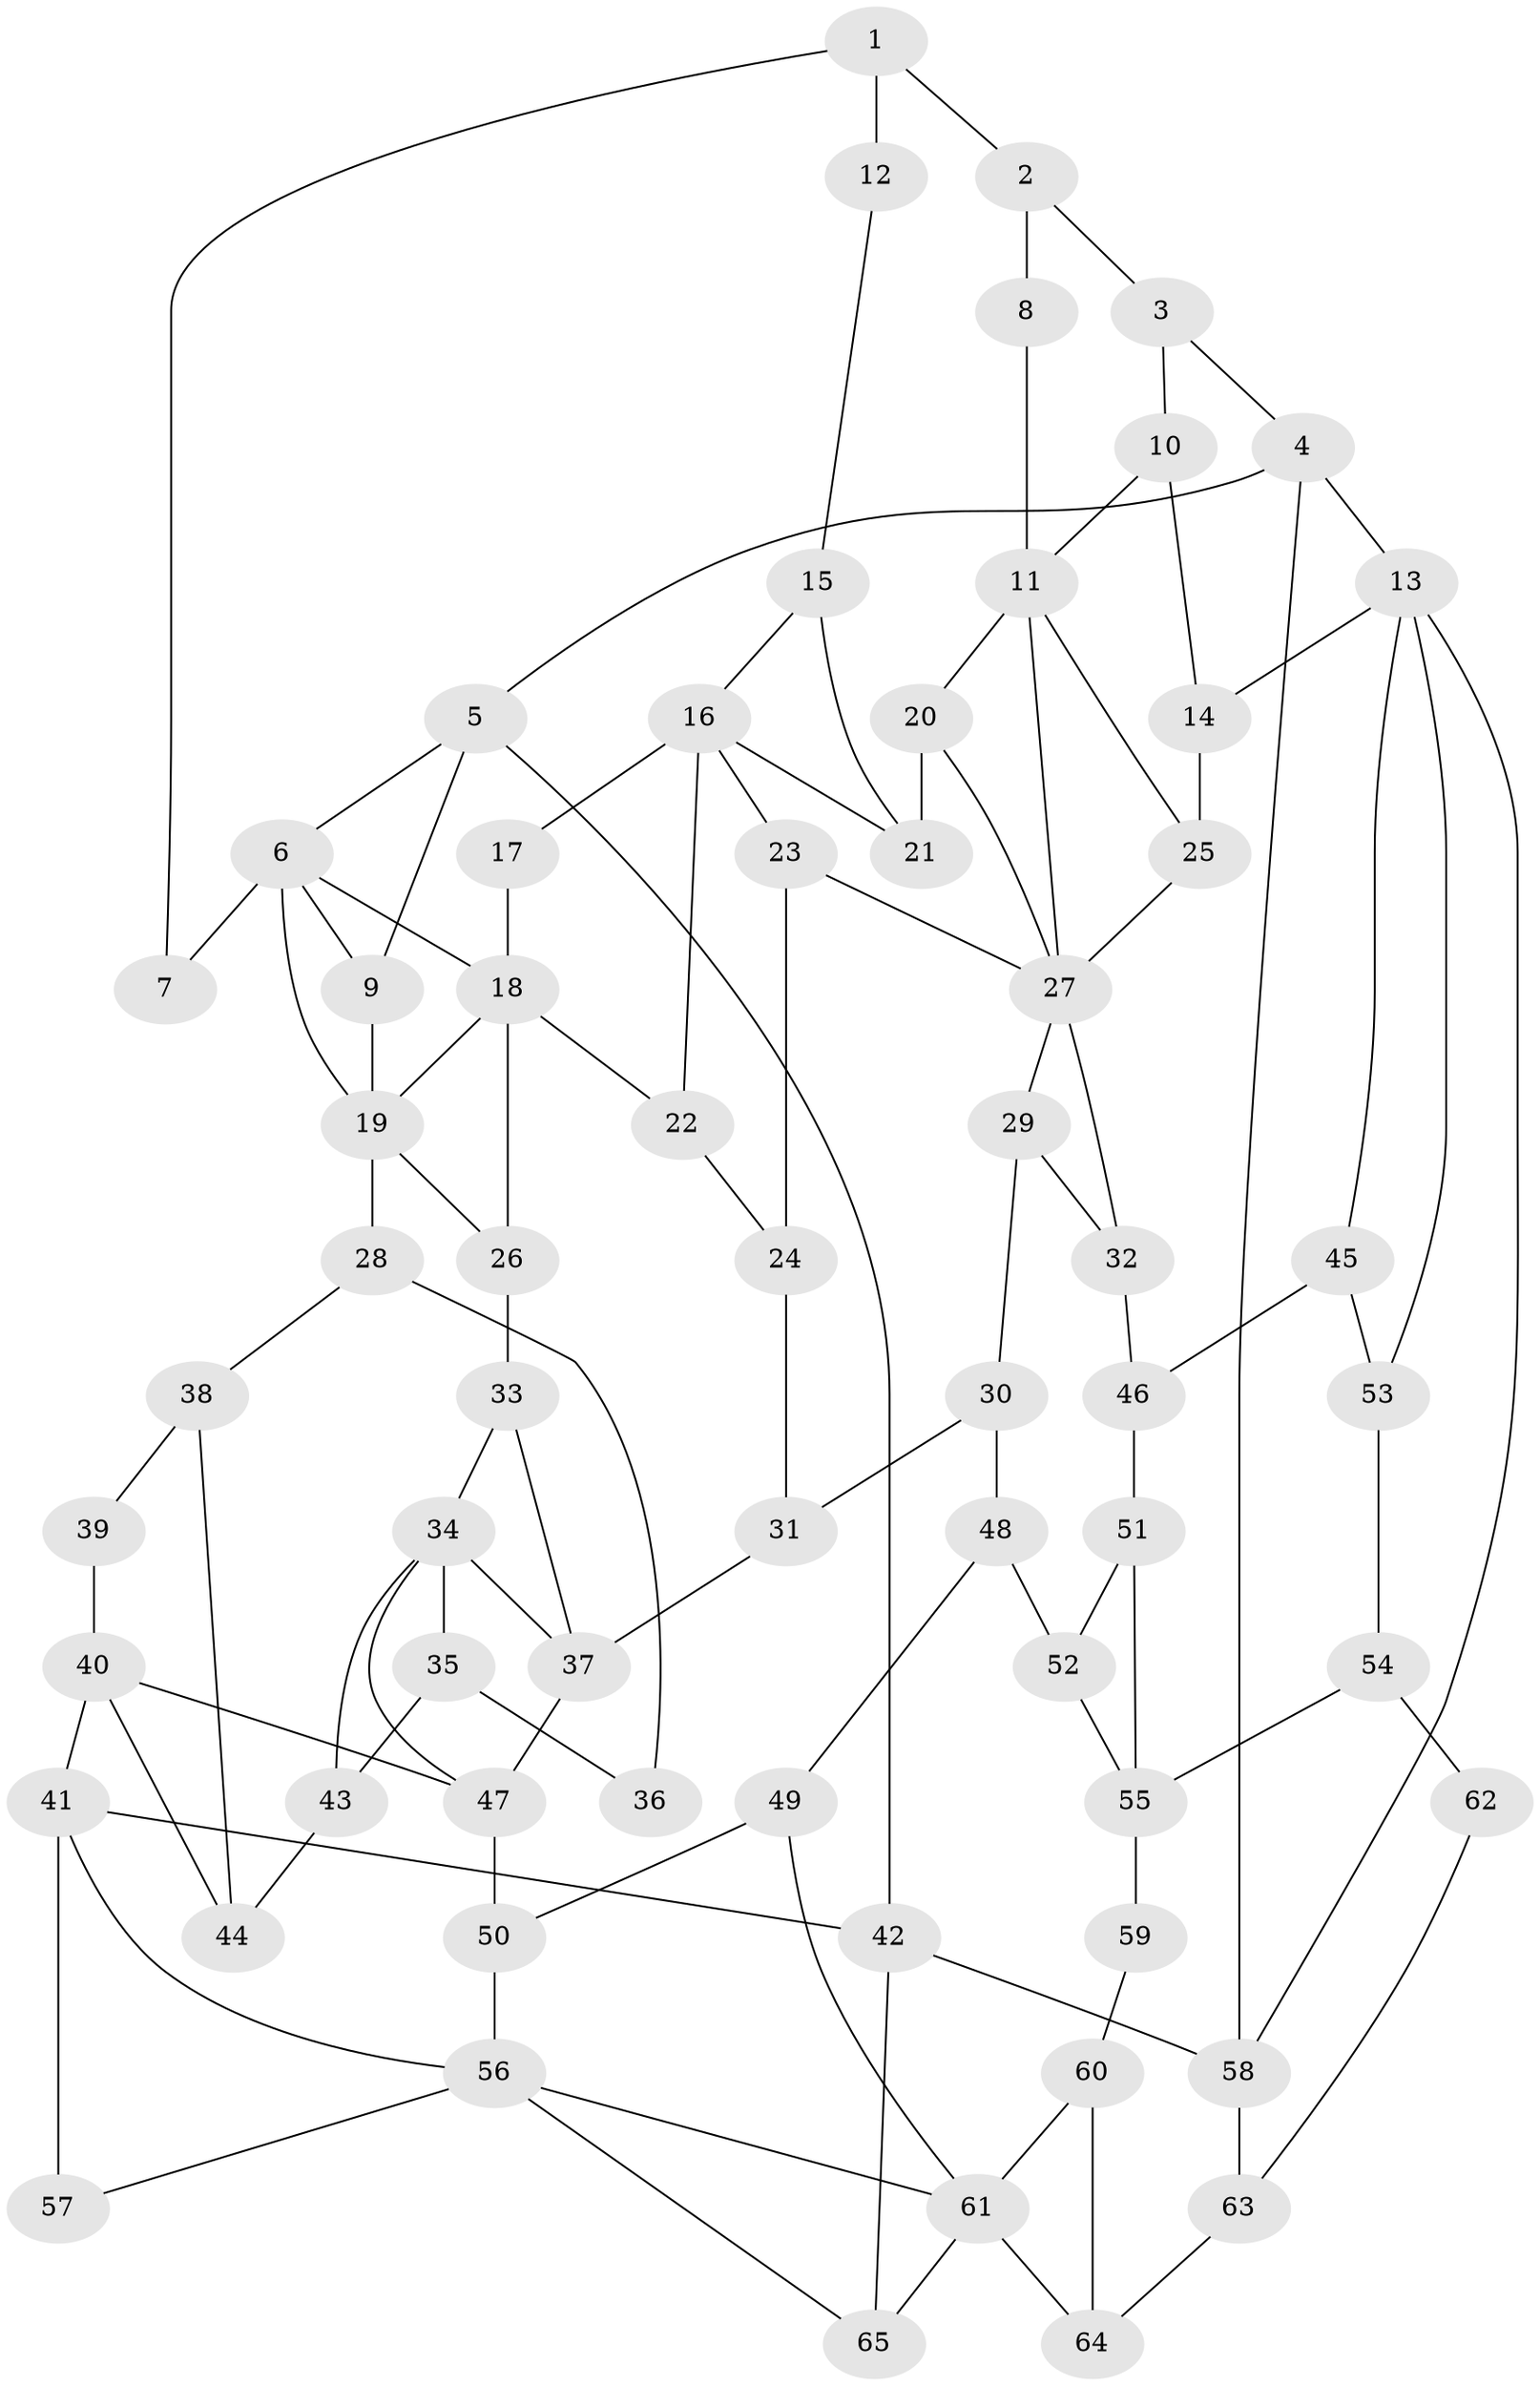 // original degree distribution, {3: 0.015384615384615385, 4: 0.24615384615384617, 5: 0.5076923076923077, 6: 0.23076923076923078}
// Generated by graph-tools (version 1.1) at 2025/38/03/09/25 02:38:51]
// undirected, 65 vertices, 108 edges
graph export_dot {
graph [start="1"]
  node [color=gray90,style=filled];
  1;
  2;
  3;
  4;
  5;
  6;
  7;
  8;
  9;
  10;
  11;
  12;
  13;
  14;
  15;
  16;
  17;
  18;
  19;
  20;
  21;
  22;
  23;
  24;
  25;
  26;
  27;
  28;
  29;
  30;
  31;
  32;
  33;
  34;
  35;
  36;
  37;
  38;
  39;
  40;
  41;
  42;
  43;
  44;
  45;
  46;
  47;
  48;
  49;
  50;
  51;
  52;
  53;
  54;
  55;
  56;
  57;
  58;
  59;
  60;
  61;
  62;
  63;
  64;
  65;
  1 -- 2 [weight=2.0];
  1 -- 7 [weight=1.0];
  1 -- 12 [weight=2.0];
  2 -- 3 [weight=2.0];
  2 -- 8 [weight=2.0];
  3 -- 4 [weight=1.0];
  3 -- 10 [weight=1.0];
  4 -- 5 [weight=1.0];
  4 -- 13 [weight=1.0];
  4 -- 58 [weight=1.0];
  5 -- 6 [weight=1.0];
  5 -- 9 [weight=1.0];
  5 -- 42 [weight=1.0];
  6 -- 7 [weight=2.0];
  6 -- 9 [weight=1.0];
  6 -- 18 [weight=1.0];
  6 -- 19 [weight=1.0];
  8 -- 11 [weight=2.0];
  9 -- 19 [weight=1.0];
  10 -- 11 [weight=1.0];
  10 -- 14 [weight=2.0];
  11 -- 20 [weight=1.0];
  11 -- 25 [weight=1.0];
  11 -- 27 [weight=1.0];
  12 -- 15 [weight=1.0];
  13 -- 14 [weight=2.0];
  13 -- 45 [weight=1.0];
  13 -- 53 [weight=1.0];
  13 -- 58 [weight=1.0];
  14 -- 25 [weight=2.0];
  15 -- 16 [weight=1.0];
  15 -- 21 [weight=1.0];
  16 -- 17 [weight=2.0];
  16 -- 21 [weight=1.0];
  16 -- 22 [weight=1.0];
  16 -- 23 [weight=1.0];
  17 -- 18 [weight=1.0];
  18 -- 19 [weight=1.0];
  18 -- 22 [weight=1.0];
  18 -- 26 [weight=1.0];
  19 -- 26 [weight=1.0];
  19 -- 28 [weight=2.0];
  20 -- 21 [weight=1.0];
  20 -- 27 [weight=1.0];
  22 -- 24 [weight=1.0];
  23 -- 24 [weight=1.0];
  23 -- 27 [weight=1.0];
  24 -- 31 [weight=1.0];
  25 -- 27 [weight=1.0];
  26 -- 33 [weight=1.0];
  27 -- 29 [weight=1.0];
  27 -- 32 [weight=1.0];
  28 -- 36 [weight=2.0];
  28 -- 38 [weight=2.0];
  29 -- 30 [weight=1.0];
  29 -- 32 [weight=1.0];
  30 -- 31 [weight=1.0];
  30 -- 48 [weight=1.0];
  31 -- 37 [weight=1.0];
  32 -- 46 [weight=1.0];
  33 -- 34 [weight=1.0];
  33 -- 37 [weight=1.0];
  34 -- 35 [weight=1.0];
  34 -- 37 [weight=1.0];
  34 -- 43 [weight=1.0];
  34 -- 47 [weight=1.0];
  35 -- 36 [weight=1.0];
  35 -- 43 [weight=1.0];
  37 -- 47 [weight=1.0];
  38 -- 39 [weight=2.0];
  38 -- 44 [weight=1.0];
  39 -- 40 [weight=1.0];
  40 -- 41 [weight=2.0];
  40 -- 44 [weight=1.0];
  40 -- 47 [weight=1.0];
  41 -- 42 [weight=1.0];
  41 -- 56 [weight=1.0];
  41 -- 57 [weight=2.0];
  42 -- 58 [weight=1.0];
  42 -- 65 [weight=1.0];
  43 -- 44 [weight=1.0];
  45 -- 46 [weight=1.0];
  45 -- 53 [weight=1.0];
  46 -- 51 [weight=1.0];
  47 -- 50 [weight=2.0];
  48 -- 49 [weight=1.0];
  48 -- 52 [weight=1.0];
  49 -- 50 [weight=1.0];
  49 -- 61 [weight=1.0];
  50 -- 56 [weight=2.0];
  51 -- 52 [weight=1.0];
  51 -- 55 [weight=1.0];
  52 -- 55 [weight=1.0];
  53 -- 54 [weight=2.0];
  54 -- 55 [weight=2.0];
  54 -- 62 [weight=2.0];
  55 -- 59 [weight=2.0];
  56 -- 57 [weight=1.0];
  56 -- 61 [weight=1.0];
  56 -- 65 [weight=1.0];
  58 -- 63 [weight=1.0];
  59 -- 60 [weight=1.0];
  60 -- 61 [weight=1.0];
  60 -- 64 [weight=1.0];
  61 -- 64 [weight=1.0];
  61 -- 65 [weight=1.0];
  62 -- 63 [weight=1.0];
  63 -- 64 [weight=1.0];
}
